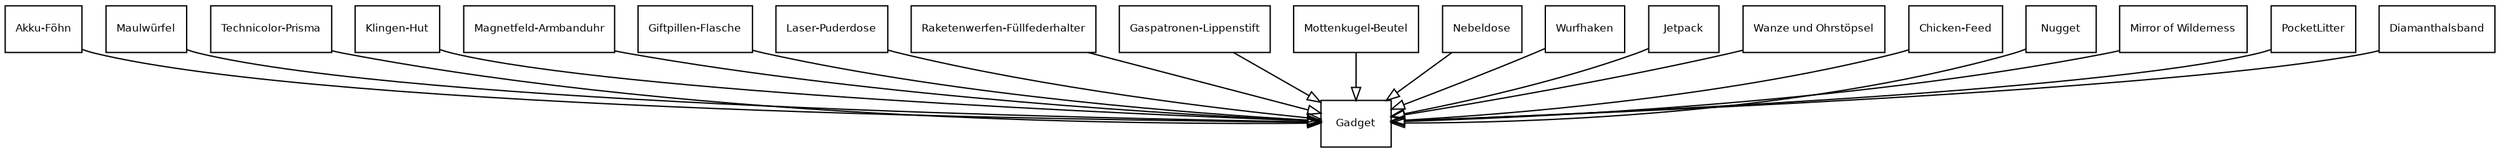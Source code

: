 digraph G {
    // General Layout
    fontname = "Bitstream Vera Sans"
    fontsize = 8

    node [
        fontname = "Bitstream Vera Sans"
        fontsize = 8
        shape = "record"
    ]

    edge [
        fontname = "Bitstream Vera Sans"
        fontsize = 8
        arrowhead = "onormal"
        labeldistance = 1.5
    ]
Gadget
AkkuFohhn [label="Akku-Föhn"]
Maulwurfel [label="Maulwürfel"]
TechnicolorPrisma [label="Technicolor-Prisma"]
KlingenHut [label="Klingen-Hut"]
MagnetfeldArmbanduhr [label="Magnetfeld-Armbanduhr"]
GiftpillenFlasche [label="Giftpillen-Flasche"]
LaserPuderdose [label="Laser-Puderdose"]
RaketenwerfenFullfederhalter [label="Raketenwerfen-Füllfederhalter"]
GaspatronenLippenstift [label="Gaspatronen-Lippenstift"]
MottenkugelBeutel [label="Mottenkugel-Beutel"]
Nebeldose [label="Nebeldose"]
Wurfhaken [label="Wurfhaken"]
Jetpack [label="Jetpack"]
Wanze [label="Wanze und Ohrstöpsel"]
ChickenFeed [label="Chicken-Feed"]
Nugget [label="Nugget"]
MirrorofWilderness [label="Mirror of Wilderness"]
PocketLitter [label="PocketLitter"]
Diamanthalsband [label="Diamanthalsband"]

AkkuFohhn->Gadget
Maulwurfel->Gadget
TechnicolorPrisma->Gadget
KlingenHut->Gadget
MagnetfeldArmbanduhr->Gadget
GiftpillenFlasche->Gadget
LaserPuderdose->Gadget
RaketenwerfenFullfederhalter->Gadget
GaspatronenLippenstift->Gadget
MottenkugelBeutel->Gadget
Nebeldose->Gadget
Wurfhaken->Gadget
Jetpack->Gadget
Wanze->Gadget
ChickenFeed->Gadget
Nugget->Gadget
MirrorofWilderness->Gadget
PocketLitter->Gadget
Diamanthalsband->Gadget
}
